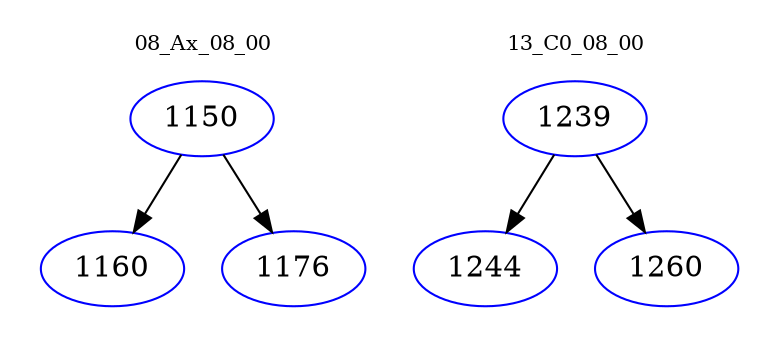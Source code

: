 digraph{
subgraph cluster_0 {
color = white
label = "08_Ax_08_00";
fontsize=10;
T0_1150 [label="1150", color="blue"]
T0_1150 -> T0_1160 [color="black"]
T0_1160 [label="1160", color="blue"]
T0_1150 -> T0_1176 [color="black"]
T0_1176 [label="1176", color="blue"]
}
subgraph cluster_1 {
color = white
label = "13_C0_08_00";
fontsize=10;
T1_1239 [label="1239", color="blue"]
T1_1239 -> T1_1244 [color="black"]
T1_1244 [label="1244", color="blue"]
T1_1239 -> T1_1260 [color="black"]
T1_1260 [label="1260", color="blue"]
}
}
